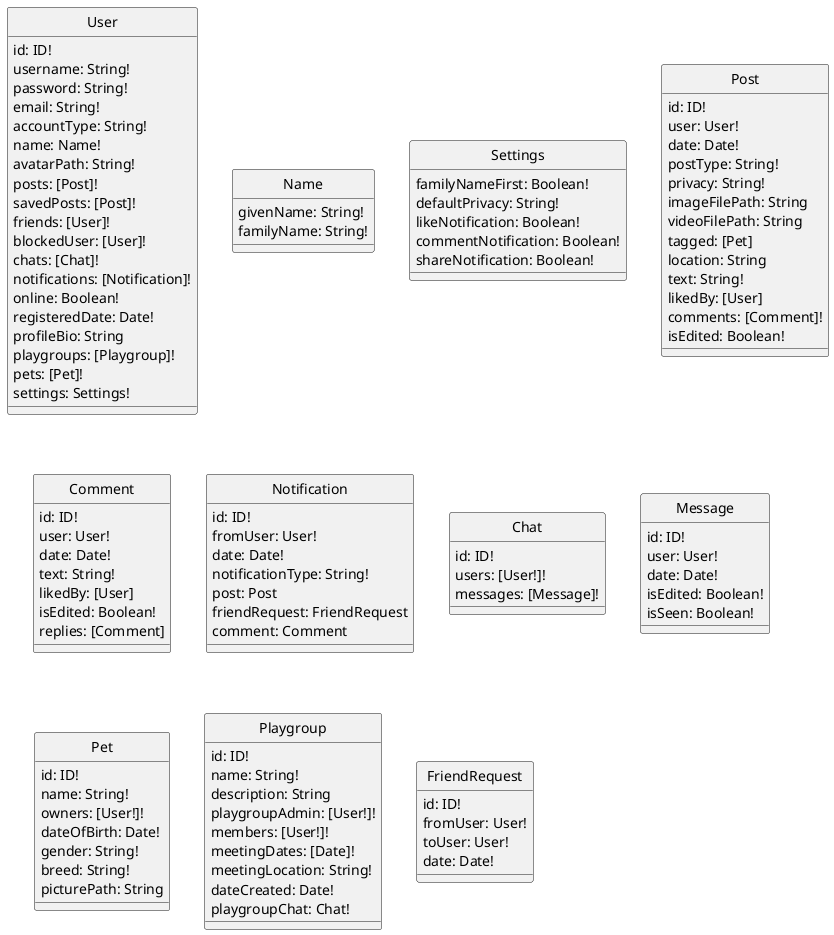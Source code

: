 @startuml DataSchema
hide circle
skinparam classAttributeIconSize 0

class User {
    id: ID!
    username: String!
    password: String!
    email: String!
    accountType: String!
    name: Name!
    avatarPath: String!
    posts: [Post]!
    savedPosts: [Post]!
    friends: [User]!
    blockedUser: [User]!
    chats: [Chat]!
    notifications: [Notification]!
    online: Boolean!
    registeredDate: Date!
    profileBio: String
    playgroups: [Playgroup]!
    pets: [Pet]!
    settings: Settings!
}

class Name {
    givenName: String!
    familyName: String!
}

class Settings {
    familyNameFirst: Boolean!
    defaultPrivacy: String!
    likeNotification: Boolean!
    commentNotification: Boolean!
    shareNotification: Boolean!
}

class Post {
    id: ID!
    user: User!
    date: Date!
    postType: String!
    privacy: String!
    imageFilePath: String
    videoFilePath: String
    tagged: [Pet]
    location: String
    text: String!
    likedBy: [User]
    comments: [Comment]!
    isEdited: Boolean!
}

class Comment {
    id: ID!
    user: User!
    date: Date!
    text: String!
    likedBy: [User]
    isEdited: Boolean!
    replies: [Comment]
}

class Notification {
    id: ID!
    fromUser: User!
    date: Date!
    notificationType: String!
    post: Post
    friendRequest: FriendRequest
    comment: Comment
}

class Chat {
    id: ID!
    users: [User!]!
    messages: [Message]!
}

class Message {
    id: ID!
    user: User!
    date: Date!
    isEdited: Boolean!
    isSeen: Boolean!
}

class Pet {
    id: ID!
    name: String!
    owners: [User!]!
    dateOfBirth: Date!
    gender: String!
    breed: String!
    picturePath: String
}

class Playgroup {
    id: ID!
    name: String!
    description: String
    playgroupAdmin: [User!]!
    members: [User!]!
    meetingDates: [Date]!
    meetingLocation: String!
    dateCreated: Date!
    playgroupChat: Chat!
}

class FriendRequest {
    id: ID!
    fromUser: User!
    toUser: User!
    date: Date!
}

@enduml